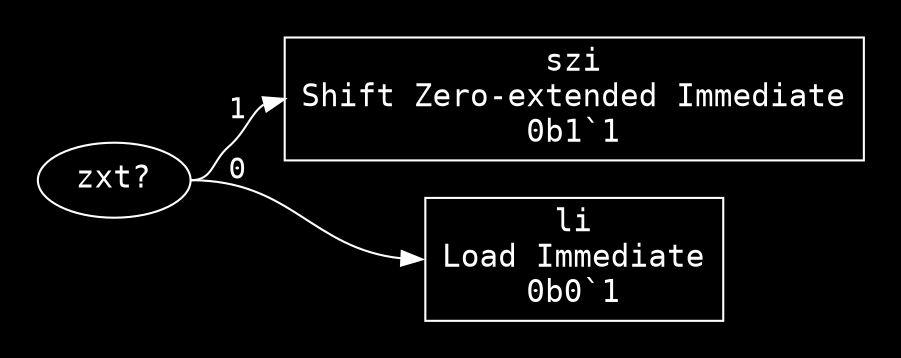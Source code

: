 digraph "Format li" {
  graph [dpi = 100, bgcolor="#111", fontcolor="white", rankdir=LR, pad="0.25"];
  node [fontname = "Courier", fontsize="15pt", color="white", fontcolor="white"];
  edge [fontname = "Courier", color="white", fontcolor="white"];
  "zxt_6558408" [label = "zxt?", shape = ellipse];
  "zxt_6558408":e -> "szi_5158144":w [label = "1"];
  "zxt_6558408":e -> "li_6973931":w [label = "0"];
  "szi_5158144" [label = "szi\nShift Zero-extended Immediate\n0b1`1", shape = rectangle];
  "li_6973931" [label = "li\nLoad Immediate\n0b0`1", shape = rectangle];
}
